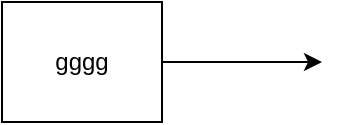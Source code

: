 <mxfile version="24.7.1" type="github">
  <diagram name="第 1 页" id="HZPSvoh98QUibm4_J4kJ">
    <mxGraphModel dx="1264" dy="707" grid="1" gridSize="10" guides="1" tooltips="1" connect="1" arrows="1" fold="1" page="1" pageScale="1" pageWidth="827" pageHeight="1169" math="0" shadow="0">
      <root>
        <mxCell id="0" />
        <mxCell id="1" parent="0" />
        <mxCell id="J0heg0kfbvbF05uYhEA0-2" style="edgeStyle=orthogonalEdgeStyle;rounded=0;orthogonalLoop=1;jettySize=auto;html=1;" edge="1" parent="1" source="J0heg0kfbvbF05uYhEA0-1">
          <mxGeometry relative="1" as="geometry">
            <mxPoint x="220" y="240" as="targetPoint" />
          </mxGeometry>
        </mxCell>
        <mxCell id="J0heg0kfbvbF05uYhEA0-1" value="gggg" style="rounded=0;whiteSpace=wrap;html=1;" vertex="1" parent="1">
          <mxGeometry x="60" y="210" width="80" height="60" as="geometry" />
        </mxCell>
      </root>
    </mxGraphModel>
  </diagram>
</mxfile>
